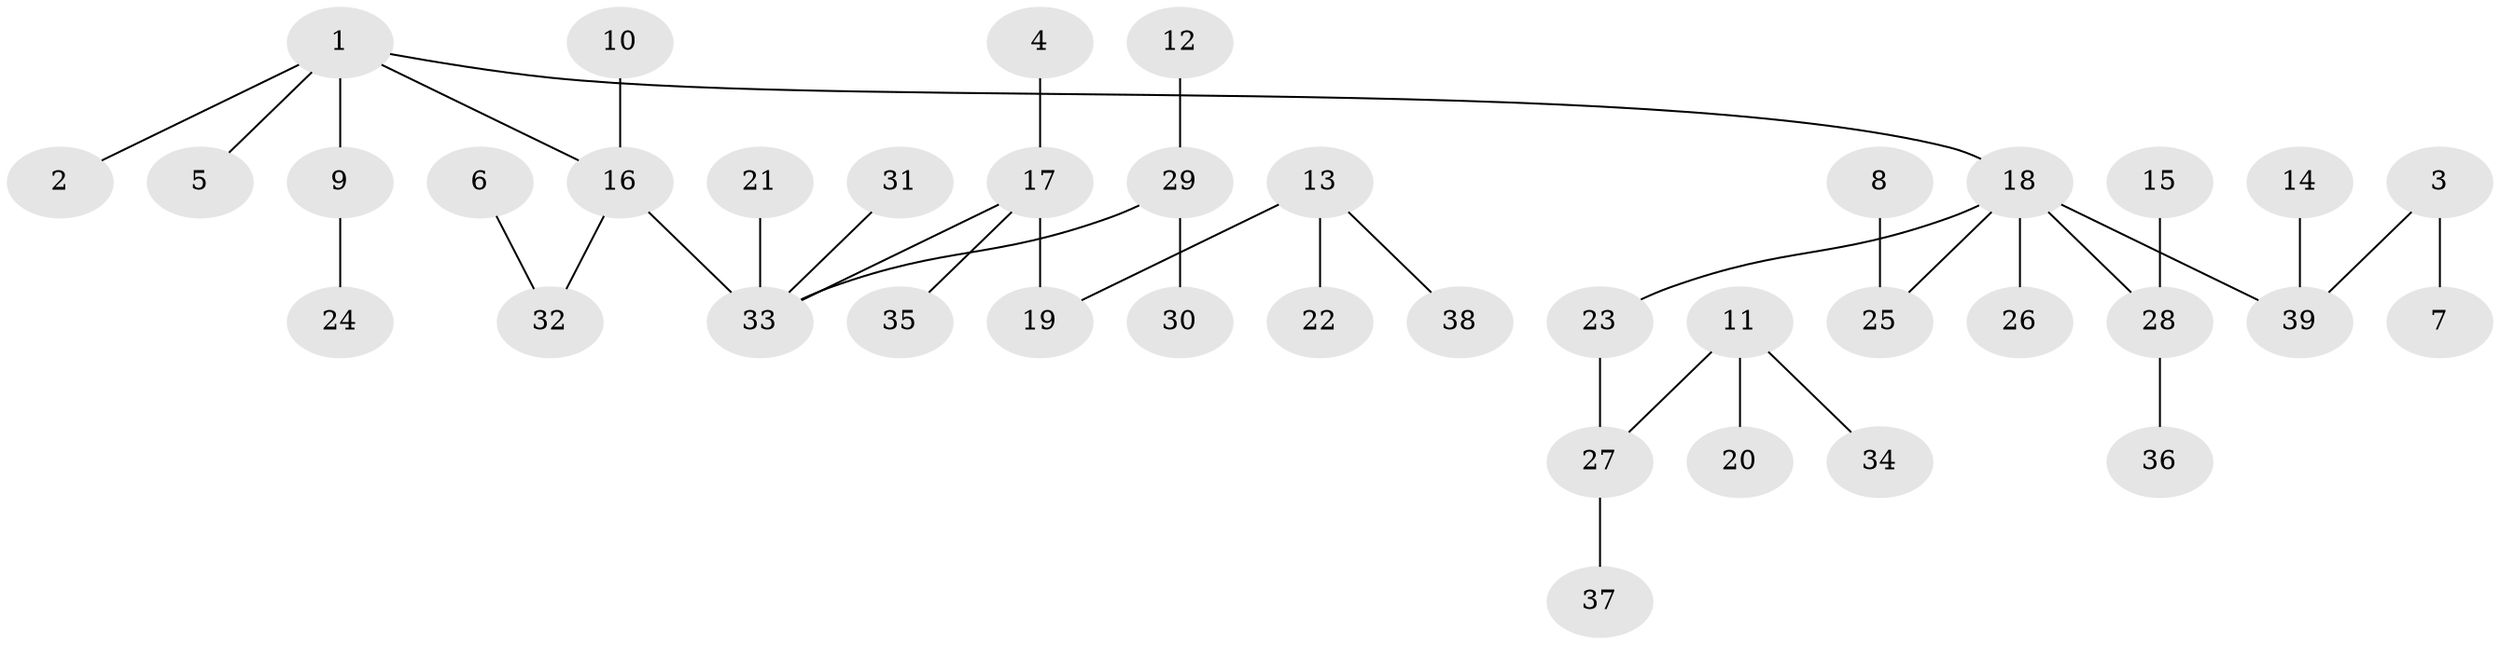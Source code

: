 // original degree distribution, {6: 0.012987012987012988, 5: 0.03896103896103896, 4: 0.05194805194805195, 7: 0.012987012987012988, 3: 0.16883116883116883, 1: 0.5324675324675324, 2: 0.18181818181818182}
// Generated by graph-tools (version 1.1) at 2025/50/03/09/25 03:50:24]
// undirected, 39 vertices, 38 edges
graph export_dot {
graph [start="1"]
  node [color=gray90,style=filled];
  1;
  2;
  3;
  4;
  5;
  6;
  7;
  8;
  9;
  10;
  11;
  12;
  13;
  14;
  15;
  16;
  17;
  18;
  19;
  20;
  21;
  22;
  23;
  24;
  25;
  26;
  27;
  28;
  29;
  30;
  31;
  32;
  33;
  34;
  35;
  36;
  37;
  38;
  39;
  1 -- 2 [weight=1.0];
  1 -- 5 [weight=1.0];
  1 -- 9 [weight=1.0];
  1 -- 16 [weight=1.0];
  1 -- 18 [weight=1.0];
  3 -- 7 [weight=1.0];
  3 -- 39 [weight=1.0];
  4 -- 17 [weight=1.0];
  6 -- 32 [weight=1.0];
  8 -- 25 [weight=1.0];
  9 -- 24 [weight=1.0];
  10 -- 16 [weight=1.0];
  11 -- 20 [weight=1.0];
  11 -- 27 [weight=1.0];
  11 -- 34 [weight=1.0];
  12 -- 29 [weight=1.0];
  13 -- 19 [weight=1.0];
  13 -- 22 [weight=1.0];
  13 -- 38 [weight=1.0];
  14 -- 39 [weight=1.0];
  15 -- 28 [weight=1.0];
  16 -- 32 [weight=1.0];
  16 -- 33 [weight=1.0];
  17 -- 19 [weight=1.0];
  17 -- 33 [weight=1.0];
  17 -- 35 [weight=1.0];
  18 -- 23 [weight=1.0];
  18 -- 25 [weight=1.0];
  18 -- 26 [weight=1.0];
  18 -- 28 [weight=1.0];
  18 -- 39 [weight=1.0];
  21 -- 33 [weight=1.0];
  23 -- 27 [weight=1.0];
  27 -- 37 [weight=1.0];
  28 -- 36 [weight=1.0];
  29 -- 30 [weight=1.0];
  29 -- 33 [weight=1.0];
  31 -- 33 [weight=1.0];
}
